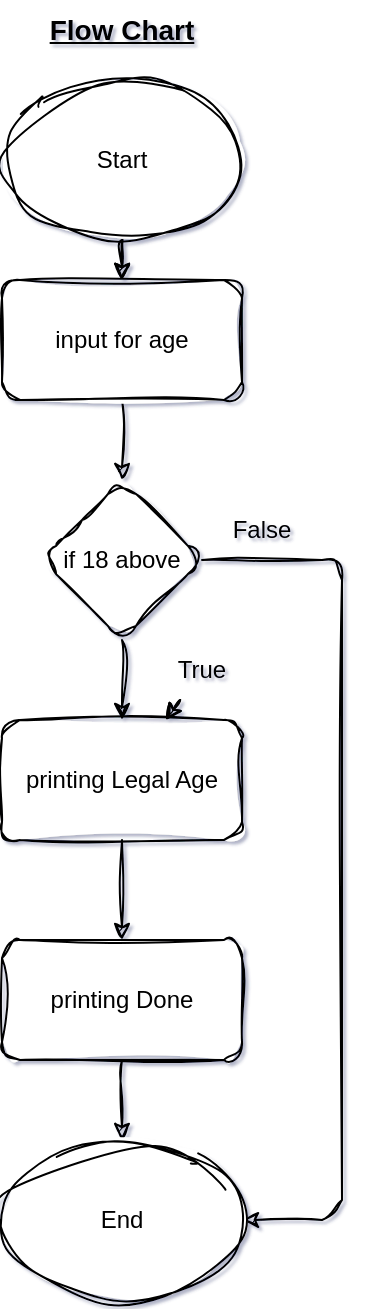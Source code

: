<mxfile><diagram id="CV1pOcp9ZYCMXKSyieag" name="Page-1"><mxGraphModel dx="498" dy="252" grid="1" gridSize="10" guides="1" tooltips="1" connect="1" arrows="1" fold="1" page="1" pageScale="1" pageWidth="850" pageHeight="1100" background="#FFFFFF" math="0" shadow="1"><root><mxCell id="0"/><mxCell id="1" parent="0"/><mxCell id="5" style="edgeStyle=none;html=1;exitX=0.5;exitY=1;exitDx=0;exitDy=0;sketch=1;curveFitting=1;jiggle=2;" parent="1" source="2" target="4" edge="1"><mxGeometry relative="1" as="geometry"/></mxCell><mxCell id="19" value="" style="edgeStyle=none;sketch=1;hachureGap=4;jiggle=2;curveFitting=1;html=1;strokeColor=#000000;fontFamily=Architects Daughter;fontSource=https%3A%2F%2Ffonts.googleapis.com%2Fcss%3Ffamily%3DArchitects%2BDaughter;fontSize=16;fontColor=#000000;" parent="1" source="2" target="4" edge="1"><mxGeometry relative="1" as="geometry"/></mxCell><mxCell id="2" value="Start" style="ellipse;whiteSpace=wrap;html=1;rounded=1;sketch=1;curveFitting=1;jiggle=2;" parent="1" vertex="1"><mxGeometry x="340" y="60" width="120" height="80" as="geometry"/></mxCell><mxCell id="10" style="edgeStyle=none;html=1;exitX=0.5;exitY=1;exitDx=0;exitDy=0;entryX=0.5;entryY=0;entryDx=0;entryDy=0;sketch=1;curveFitting=1;jiggle=2;fontColor=#000000;strokeColor=#000000;" parent="1" source="3" target="7" edge="1"><mxGeometry relative="1" as="geometry"/></mxCell><mxCell id="13" style="edgeStyle=none;html=1;entryX=1;entryY=0.5;entryDx=0;entryDy=0;sketch=1;curveFitting=1;jiggle=2;strokeColor=#000000;" parent="1" source="3" target="9" edge="1"><mxGeometry relative="1" as="geometry"><Array as="points"><mxPoint x="510" y="300"/><mxPoint x="510" y="630"/></Array></mxGeometry></mxCell><mxCell id="3" value="if 18 above" style="rhombus;whiteSpace=wrap;html=1;rounded=1;sketch=1;curveFitting=1;jiggle=2;" parent="1" vertex="1"><mxGeometry x="360" y="260" width="80" height="80" as="geometry"/></mxCell><mxCell id="6" style="edgeStyle=none;html=1;exitX=0.5;exitY=1;exitDx=0;exitDy=0;entryX=0.5;entryY=0;entryDx=0;entryDy=0;sketch=1;curveFitting=1;jiggle=2;strokeColor=#000000;" parent="1" source="4" target="3" edge="1"><mxGeometry relative="1" as="geometry"/></mxCell><mxCell id="4" value="input for age" style="rounded=1;whiteSpace=wrap;html=1;sketch=1;curveFitting=1;jiggle=2;" parent="1" vertex="1"><mxGeometry x="340" y="160" width="120" height="60" as="geometry"/></mxCell><mxCell id="11" style="edgeStyle=none;html=1;sketch=1;curveFitting=1;jiggle=2;strokeColor=#000000;" parent="1" source="7" target="8" edge="1"><mxGeometry relative="1" as="geometry"/></mxCell><mxCell id="7" value="printing Legal Age" style="rounded=1;whiteSpace=wrap;html=1;sketch=1;curveFitting=1;jiggle=2;" parent="1" vertex="1"><mxGeometry x="340" y="380" width="120" height="60" as="geometry"/></mxCell><mxCell id="12" style="edgeStyle=none;html=1;sketch=1;curveFitting=1;jiggle=2;strokeColor=#000000;" parent="1" source="8" target="9" edge="1"><mxGeometry relative="1" as="geometry"/></mxCell><mxCell id="8" value="printing Done" style="rounded=1;whiteSpace=wrap;html=1;sketch=1;curveFitting=1;jiggle=2;" parent="1" vertex="1"><mxGeometry x="340" y="490" width="120" height="60" as="geometry"/></mxCell><mxCell id="9" value="End" style="ellipse;whiteSpace=wrap;html=1;rounded=1;sketch=1;curveFitting=1;jiggle=2;" parent="1" vertex="1"><mxGeometry x="340" y="590" width="120" height="80" as="geometry"/></mxCell><mxCell id="17" value="" style="edgeStyle=none;sketch=1;hachureGap=4;jiggle=2;curveFitting=1;html=1;strokeColor=#000000;fontFamily=Architects Daughter;fontSource=https%3A%2F%2Ffonts.googleapis.com%2Fcss%3Ffamily%3DArchitects%2BDaughter;fontSize=16;fontColor=#000000;" parent="1" source="14" target="7" edge="1"><mxGeometry relative="1" as="geometry"/></mxCell><mxCell id="18" value="" style="edgeStyle=none;sketch=1;hachureGap=4;jiggle=2;curveFitting=1;html=1;strokeColor=#000000;fontFamily=Architects Daughter;fontSource=https%3A%2F%2Ffonts.googleapis.com%2Fcss%3Ffamily%3DArchitects%2BDaughter;fontSize=16;fontColor=#000000;" parent="1" source="14" target="7" edge="1"><mxGeometry relative="1" as="geometry"/></mxCell><mxCell id="14" value="True" style="text;html=1;strokeColor=none;fillColor=none;align=center;verticalAlign=middle;whiteSpace=wrap;rounded=1;sketch=1;curveFitting=1;jiggle=2;fontColor=#000000;" parent="1" vertex="1"><mxGeometry x="410" y="340" width="60" height="30" as="geometry"/></mxCell><mxCell id="15" value="False" style="text;html=1;align=center;verticalAlign=middle;whiteSpace=wrap;rounded=1;sketch=1;curveFitting=1;jiggle=2;fontColor=#000000;" parent="1" vertex="1"><mxGeometry x="440" y="270" width="60" height="30" as="geometry"/></mxCell><mxCell id="16" value="&lt;b&gt;&lt;u&gt;&lt;font style=&quot;font-size: 14px;&quot;&gt;Flow Chart&lt;/font&gt;&lt;/u&gt;&lt;/b&gt;" style="text;html=1;strokeColor=none;fillColor=none;align=center;verticalAlign=middle;whiteSpace=wrap;rounded=1;sketch=1;curveFitting=1;jiggle=2;" parent="1" vertex="1"><mxGeometry x="360" y="20" width="80" height="30" as="geometry"/></mxCell></root></mxGraphModel></diagram></mxfile>